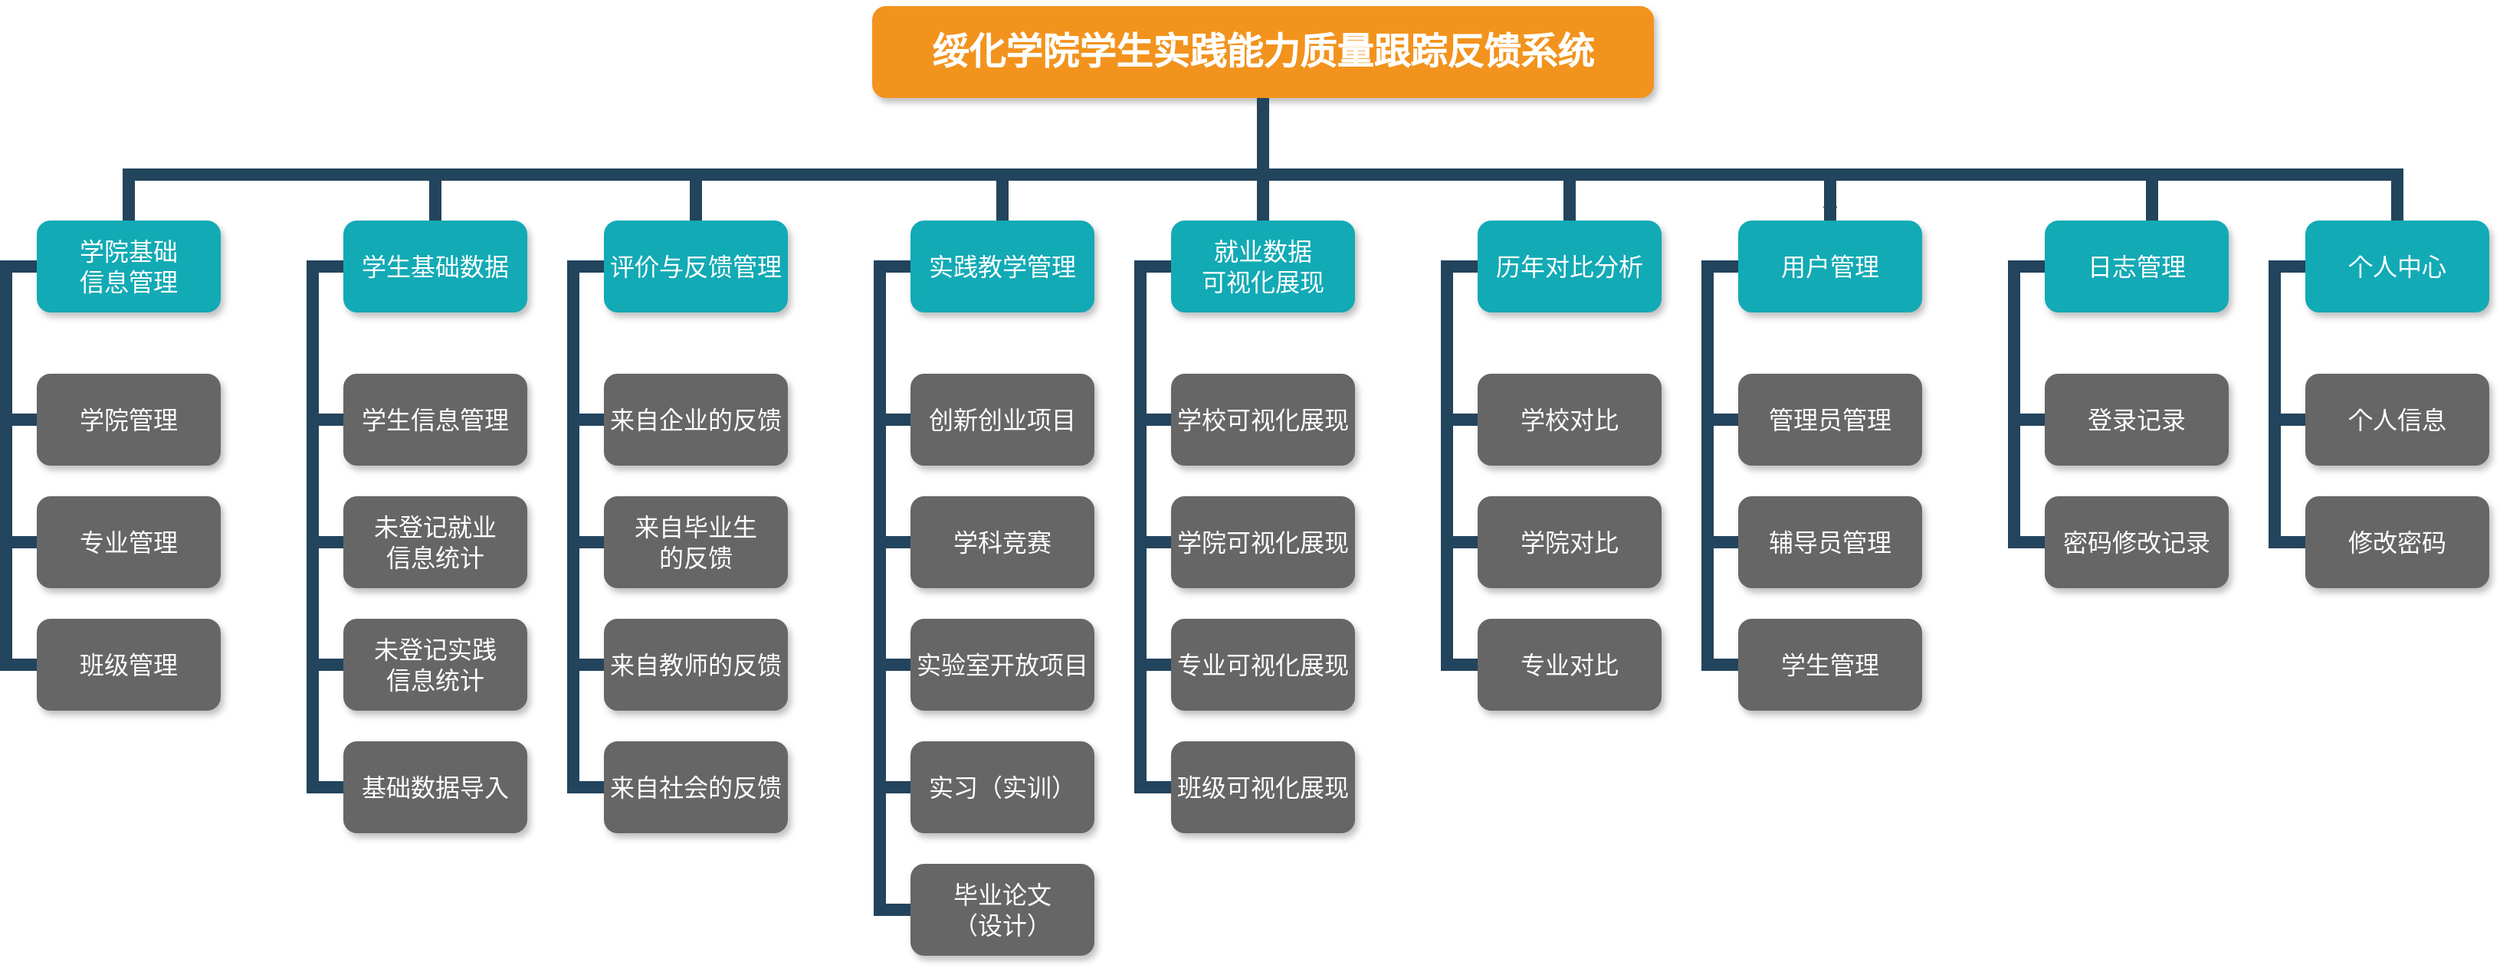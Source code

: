 <mxfile version="13.10.0" type="github">
  <diagram name="Page-1" id="64c3da0e-402f-94eb-ee01-a36477274f13">
    <mxGraphModel dx="2031" dy="1007" grid="1" gridSize="10" guides="1" tooltips="1" connect="1" arrows="1" fold="1" page="1" pageScale="1" pageWidth="1169" pageHeight="826" background="#ffffff" math="0" shadow="0">
      <root>
        <mxCell id="0" />
        <mxCell id="1" parent="0" />
        <mxCell id="2" value="绥化学院学生实践能力质量跟踪反馈系统" style="whiteSpace=wrap;rounded=1;shadow=1;strokeColor=none;fontColor=#FFFFFF;fontStyle=1;fontSize=24;fillColor=#F2931E;" parent="1" vertex="1">
          <mxGeometry x="985" y="120" width="510" height="60" as="geometry" />
        </mxCell>
        <mxCell id="10" value="学院基础&#xa;信息管理" style="whiteSpace=wrap;rounded=1;fillColor=#12AAB5;strokeColor=none;shadow=1;fontColor=#FFFFFF;fontSize=16;fontStyle=0" parent="1" vertex="1">
          <mxGeometry x="440" y="260.0" width="120" height="60" as="geometry" />
        </mxCell>
        <mxCell id="12" value="学生基础数据" style="whiteSpace=wrap;rounded=1;fillColor=#12AAB5;strokeColor=none;shadow=1;fontColor=#FFFFFF;fontSize=16;fontStyle=0" parent="1" vertex="1">
          <mxGeometry x="640" y="260.0" width="120" height="60" as="geometry" />
        </mxCell>
        <mxCell id="23" value="学院管理" style="whiteSpace=wrap;rounded=1;strokeColor=none;shadow=1;fontColor=#FFFFFF;fontStyle=0;fontSize=16;fillColor=#666666;" parent="1" vertex="1">
          <mxGeometry x="440.0" y="360.0" width="120" height="60" as="geometry" />
        </mxCell>
        <mxCell id="24" value="专业管理" style="whiteSpace=wrap;rounded=1;strokeColor=none;shadow=1;fontColor=#FFFFFF;fontStyle=0;fontSize=16;fillColor=#666666;" parent="1" vertex="1">
          <mxGeometry x="440.0" y="440.0" width="120" height="60" as="geometry" />
        </mxCell>
        <mxCell id="25" value="班级管理" style="whiteSpace=wrap;rounded=1;strokeColor=none;shadow=1;fontColor=#FFFFFF;fontStyle=0;fontSize=16;fillColor=#666666;" parent="1" vertex="1">
          <mxGeometry x="440.0" y="520.0" width="120" height="60" as="geometry" />
        </mxCell>
        <mxCell id="38" value="学生信息管理" style="whiteSpace=wrap;rounded=1;strokeColor=none;shadow=1;fontColor=#FFFFFF;fontStyle=0;fontSize=16;fillColor=#666666;" parent="1" vertex="1">
          <mxGeometry x="640.0" y="360.0" width="120" height="60" as="geometry" />
        </mxCell>
        <mxCell id="39" value="未登记就业&#xa;信息统计" style="whiteSpace=wrap;rounded=1;strokeColor=none;shadow=1;fontColor=#FFFFFF;fontStyle=0;fontSize=16;fillColor=#666666;" parent="1" vertex="1">
          <mxGeometry x="640.0" y="440.0" width="120" height="60" as="geometry" />
        </mxCell>
        <mxCell id="40" value="未登记实践&#xa;信息统计" style="whiteSpace=wrap;rounded=1;strokeColor=none;shadow=1;fontColor=#FFFFFF;fontStyle=0;fontSize=16;fillColor=#666666;" parent="1" vertex="1">
          <mxGeometry x="640.0" y="520.0" width="120" height="60" as="geometry" />
        </mxCell>
        <mxCell id="41" value="基础数据导入" style="whiteSpace=wrap;rounded=1;strokeColor=none;shadow=1;fontColor=#FFFFFF;fontStyle=0;fontSize=16;fillColor=#666666;" parent="1" vertex="1">
          <mxGeometry x="640.0" y="600.0" width="120" height="60" as="geometry" />
        </mxCell>
        <mxCell id="43" value="评价与反馈管理" style="whiteSpace=wrap;rounded=1;fillColor=#12AAB5;strokeColor=none;shadow=1;fontColor=#FFFFFF;fontSize=16;fontStyle=0" parent="1" vertex="1">
          <mxGeometry x="810.0" y="260.0" width="120" height="60" as="geometry" />
        </mxCell>
        <mxCell id="44" value="实践教学管理" style="whiteSpace=wrap;rounded=1;fillColor=#12AAB5;strokeColor=none;shadow=1;fontColor=#FFFFFF;fontSize=16;fontStyle=0" parent="1" vertex="1">
          <mxGeometry x="1010.0" y="260.0" width="120" height="60" as="geometry" />
        </mxCell>
        <mxCell id="45" value="来自企业的反馈" style="whiteSpace=wrap;rounded=1;strokeColor=none;shadow=1;fontColor=#FFFFFF;fontStyle=0;fontSize=16;fillColor=#666666;" parent="1" vertex="1">
          <mxGeometry x="810.0" y="360.0" width="120" height="60" as="geometry" />
        </mxCell>
        <mxCell id="46" value="来自毕业生&#xa;的反馈" style="whiteSpace=wrap;rounded=1;strokeColor=none;shadow=1;fontColor=#FFFFFF;fontStyle=0;fontSize=16;fillColor=#666666;" parent="1" vertex="1">
          <mxGeometry x="810.0" y="440.0" width="120" height="60" as="geometry" />
        </mxCell>
        <mxCell id="47" value="来自教师的反馈" style="whiteSpace=wrap;rounded=1;strokeColor=none;shadow=1;fontColor=#FFFFFF;fontStyle=0;fontSize=16;fillColor=#666666;" parent="1" vertex="1">
          <mxGeometry x="810.0" y="520.0" width="120" height="60" as="geometry" />
        </mxCell>
        <mxCell id="48" value="来自社会的反馈" style="whiteSpace=wrap;rounded=1;strokeColor=none;shadow=1;fontColor=#FFFFFF;fontStyle=0;fontSize=16;fillColor=#666666;" parent="1" vertex="1">
          <mxGeometry x="810" y="600.0" width="120" height="60" as="geometry" />
        </mxCell>
        <mxCell id="50" value="创新创业项目" style="whiteSpace=wrap;rounded=1;strokeColor=none;shadow=1;fontColor=#FFFFFF;fontStyle=0;fontSize=16;fillColor=#666666;" parent="1" vertex="1">
          <mxGeometry x="1010.0" y="360.0" width="120" height="60" as="geometry" />
        </mxCell>
        <mxCell id="51" value="学科竞赛" style="whiteSpace=wrap;rounded=1;strokeColor=none;shadow=1;fontColor=#FFFFFF;fontStyle=0;fontSize=16;fillColor=#666666;" parent="1" vertex="1">
          <mxGeometry x="1010.0" y="440.0" width="120" height="60" as="geometry" />
        </mxCell>
        <mxCell id="52" value="实验室开放项目" style="whiteSpace=wrap;rounded=1;strokeColor=none;shadow=1;fontColor=#FFFFFF;fontStyle=0;fontSize=16;fillColor=#666666;" parent="1" vertex="1">
          <mxGeometry x="1010.0" y="520.0" width="120" height="60" as="geometry" />
        </mxCell>
        <mxCell id="53" value="实习（实训）" style="whiteSpace=wrap;rounded=1;strokeColor=none;shadow=1;fontColor=#FFFFFF;fontStyle=0;fontSize=16;fillColor=#666666;" parent="1" vertex="1">
          <mxGeometry x="1010.0" y="600.0" width="120" height="60" as="geometry" />
        </mxCell>
        <mxCell id="54" value="毕业论文&#xa;（设计）" style="whiteSpace=wrap;rounded=1;strokeColor=none;shadow=1;fontColor=#FFFFFF;fontStyle=0;fontSize=16;fillColor=#666666;" parent="1" vertex="1">
          <mxGeometry x="1010.0" y="680.0" width="120" height="60" as="geometry" />
        </mxCell>
        <mxCell id="105" value="" style="edgeStyle=elbowEdgeStyle;elbow=horizontal;rounded=0;fontColor=#000000;endArrow=none;endFill=0;strokeWidth=8;strokeColor=#23445D;fontSize=16;fontStyle=0" parent="1" source="10" target="23" edge="1">
          <mxGeometry width="100" height="100" relative="1" as="geometry">
            <mxPoint x="380" y="440" as="sourcePoint" />
            <mxPoint x="480" y="340" as="targetPoint" />
            <Array as="points">
              <mxPoint x="420" y="340" />
            </Array>
          </mxGeometry>
        </mxCell>
        <mxCell id="106" value="" style="edgeStyle=elbowEdgeStyle;elbow=horizontal;rounded=0;fontColor=#000000;endArrow=none;endFill=0;strokeWidth=8;strokeColor=#23445D;fontSize=16;fontStyle=0" parent="1" source="10" target="24" edge="1">
          <mxGeometry width="100" height="100" relative="1" as="geometry">
            <mxPoint x="450" y="300" as="sourcePoint" />
            <mxPoint x="450" y="400" as="targetPoint" />
            <Array as="points">
              <mxPoint x="420" y="360" />
            </Array>
          </mxGeometry>
        </mxCell>
        <mxCell id="110" value="" style="edgeStyle=elbowEdgeStyle;elbow=horizontal;rounded=0;fontColor=#000000;endArrow=none;endFill=0;strokeWidth=8;strokeColor=#23445D;fontSize=16;fontStyle=0" parent="1" source="10" target="25" edge="1">
          <mxGeometry width="100" height="100" relative="1" as="geometry">
            <mxPoint x="480" y="330" as="sourcePoint" />
            <mxPoint x="480" y="430" as="targetPoint" />
            <Array as="points">
              <mxPoint x="420" y="390" />
            </Array>
          </mxGeometry>
        </mxCell>
        <mxCell id="111" value="" style="edgeStyle=elbowEdgeStyle;elbow=horizontal;rounded=0;fontColor=#000000;endArrow=none;endFill=0;strokeWidth=8;strokeColor=#23445D;fontSize=16;fontStyle=0" parent="1" target="38" edge="1">
          <mxGeometry width="100" height="100" relative="1" as="geometry">
            <mxPoint x="630" y="290.0" as="sourcePoint" />
            <mxPoint x="630" y="390.0" as="targetPoint" />
            <Array as="points">
              <mxPoint x="620" y="340" />
            </Array>
          </mxGeometry>
        </mxCell>
        <mxCell id="112" value="" style="edgeStyle=elbowEdgeStyle;elbow=horizontal;rounded=0;fontColor=#000000;endArrow=none;endFill=0;strokeWidth=8;strokeColor=#23445D;fontSize=16;fontStyle=0" parent="1" source="12" target="39" edge="1">
          <mxGeometry width="100" height="100" relative="1" as="geometry">
            <mxPoint x="630" y="290.0" as="sourcePoint" />
            <mxPoint x="630" y="470.0" as="targetPoint" />
            <Array as="points">
              <mxPoint x="620" y="380" />
            </Array>
          </mxGeometry>
        </mxCell>
        <mxCell id="114" value="" style="edgeStyle=elbowEdgeStyle;elbow=horizontal;rounded=0;fontColor=#000000;endArrow=none;endFill=0;strokeWidth=8;strokeColor=#23445D;fontSize=16;fontStyle=0" parent="1" source="12" target="41" edge="1">
          <mxGeometry width="100" height="100" relative="1" as="geometry">
            <mxPoint x="630" y="290.0" as="sourcePoint" />
            <mxPoint x="630.0" y="630.0" as="targetPoint" />
            <Array as="points">
              <mxPoint x="620" y="460" />
            </Array>
          </mxGeometry>
        </mxCell>
        <mxCell id="115" value="" style="edgeStyle=elbowEdgeStyle;elbow=horizontal;rounded=0;fontColor=#000000;endArrow=none;endFill=0;strokeWidth=8;strokeColor=#23445D;fontSize=16;fontStyle=0" parent="1" source="12" target="40" edge="1">
          <mxGeometry width="100" height="100" relative="1" as="geometry">
            <mxPoint x="630" y="290.0" as="sourcePoint" />
            <mxPoint x="630" y="550.0" as="targetPoint" />
            <Array as="points">
              <mxPoint x="620" y="420" />
            </Array>
          </mxGeometry>
        </mxCell>
        <mxCell id="118" value="" style="edgeStyle=elbowEdgeStyle;elbow=horizontal;rounded=0;fontColor=#000000;endArrow=none;endFill=0;strokeWidth=8;strokeColor=#23445D;fontSize=16;fontStyle=0" parent="1" source="43" target="45" edge="1">
          <mxGeometry width="100" height="100" relative="1" as="geometry">
            <mxPoint x="790" y="290.0" as="sourcePoint" />
            <mxPoint x="800.0" y="390" as="targetPoint" />
            <Array as="points">
              <mxPoint x="790" y="340" />
            </Array>
          </mxGeometry>
        </mxCell>
        <mxCell id="119" value="" style="edgeStyle=elbowEdgeStyle;elbow=horizontal;rounded=0;fontColor=#000000;endArrow=none;endFill=0;strokeWidth=8;strokeColor=#23445D;fontSize=16;fontStyle=0" parent="1" source="43" target="46" edge="1">
          <mxGeometry width="100" height="100" relative="1" as="geometry">
            <mxPoint x="800" y="290" as="sourcePoint" />
            <mxPoint x="800.0" y="470" as="targetPoint" />
            <Array as="points">
              <mxPoint x="790" y="380" />
            </Array>
          </mxGeometry>
        </mxCell>
        <mxCell id="121" value="" style="edgeStyle=elbowEdgeStyle;elbow=horizontal;rounded=0;fontColor=#000000;endArrow=none;endFill=0;strokeWidth=8;strokeColor=#23445D;fontSize=16;fontStyle=0" parent="1" source="43" target="48" edge="1">
          <mxGeometry width="100" height="100" relative="1" as="geometry">
            <mxPoint x="800" y="290" as="sourcePoint" />
            <mxPoint x="800" y="630" as="targetPoint" />
            <Array as="points">
              <mxPoint x="790" y="460" />
            </Array>
          </mxGeometry>
        </mxCell>
        <mxCell id="122" value="" style="edgeStyle=elbowEdgeStyle;elbow=horizontal;rounded=0;fontColor=#000000;endArrow=none;endFill=0;strokeWidth=8;strokeColor=#23445D;fontSize=16;fontStyle=0" parent="1" source="43" target="47" edge="1">
          <mxGeometry width="100" height="100" relative="1" as="geometry">
            <mxPoint x="800" y="290" as="sourcePoint" />
            <mxPoint x="800.0" y="550" as="targetPoint" />
            <Array as="points">
              <mxPoint x="790" y="430" />
            </Array>
          </mxGeometry>
        </mxCell>
        <mxCell id="123" value="" style="edgeStyle=elbowEdgeStyle;elbow=horizontal;rounded=0;fontColor=#000000;endArrow=none;endFill=0;strokeWidth=8;strokeColor=#23445D;fontSize=16;fontStyle=0" parent="1" source="44" target="50" edge="1">
          <mxGeometry width="100" height="100" relative="1" as="geometry">
            <mxPoint x="980" y="290.0" as="sourcePoint" />
            <mxPoint x="990.0" y="390" as="targetPoint" />
            <Array as="points">
              <mxPoint x="990" y="340" />
            </Array>
          </mxGeometry>
        </mxCell>
        <mxCell id="124" value="" style="edgeStyle=elbowEdgeStyle;elbow=horizontal;rounded=0;fontColor=#000000;endArrow=none;endFill=0;strokeWidth=8;strokeColor=#23445D;fontSize=16;fontStyle=0" parent="1" source="44" target="51" edge="1">
          <mxGeometry width="100" height="100" relative="1" as="geometry">
            <mxPoint x="990" y="290" as="sourcePoint" />
            <mxPoint x="990.0" y="470" as="targetPoint" />
            <Array as="points">
              <mxPoint x="990" y="380" />
            </Array>
          </mxGeometry>
        </mxCell>
        <mxCell id="125" value="" style="edgeStyle=elbowEdgeStyle;elbow=horizontal;rounded=0;fontColor=#000000;endArrow=none;endFill=0;strokeWidth=8;strokeColor=#23445D;fontSize=16;fontStyle=0" parent="1" source="44" target="54" edge="1">
          <mxGeometry width="100" height="100" relative="1" as="geometry">
            <mxPoint x="990" y="290" as="sourcePoint" />
            <mxPoint x="990" y="710" as="targetPoint" />
            <Array as="points">
              <mxPoint x="990" y="500" />
            </Array>
          </mxGeometry>
        </mxCell>
        <mxCell id="126" value="" style="edgeStyle=elbowEdgeStyle;elbow=horizontal;rounded=0;fontColor=#000000;endArrow=none;endFill=0;strokeWidth=8;strokeColor=#23445D;fontSize=16;fontStyle=0" parent="1" source="44" target="53" edge="1">
          <mxGeometry width="100" height="100" relative="1" as="geometry">
            <mxPoint x="990" y="290" as="sourcePoint" />
            <mxPoint x="990" y="630" as="targetPoint" />
            <Array as="points">
              <mxPoint x="990" y="460" />
            </Array>
          </mxGeometry>
        </mxCell>
        <mxCell id="127" value="" style="edgeStyle=elbowEdgeStyle;elbow=horizontal;rounded=0;fontColor=#000000;endArrow=none;endFill=0;strokeWidth=8;strokeColor=#23445D;fontSize=16;fontStyle=0" parent="1" source="44" target="52" edge="1">
          <mxGeometry width="100" height="100" relative="1" as="geometry">
            <mxPoint x="990" y="290" as="sourcePoint" />
            <mxPoint x="990.0" y="550" as="targetPoint" />
            <Array as="points">
              <mxPoint x="990" y="430" />
            </Array>
          </mxGeometry>
        </mxCell>
        <mxCell id="133" value="就业数据&#xa;可视化展现" style="whiteSpace=wrap;rounded=1;fillColor=#12AAB5;strokeColor=none;shadow=1;fontColor=#FFFFFF;fontSize=16;fontStyle=0" parent="1" vertex="1">
          <mxGeometry x="1180.0" y="260.0" width="120" height="60" as="geometry" />
        </mxCell>
        <mxCell id="134" value="历年对比分析" style="whiteSpace=wrap;rounded=1;fillColor=#12AAB5;strokeColor=none;shadow=1;fontColor=#FFFFFF;fontSize=16;fontStyle=0" parent="1" vertex="1">
          <mxGeometry x="1380.0" y="260.0" width="120" height="60" as="geometry" />
        </mxCell>
        <mxCell id="135" value="学校可视化展现" style="whiteSpace=wrap;rounded=1;strokeColor=none;shadow=1;fontColor=#FFFFFF;fontStyle=0;fontSize=16;fillColor=#666666;" parent="1" vertex="1">
          <mxGeometry x="1180.0" y="360.0" width="120" height="60" as="geometry" />
        </mxCell>
        <mxCell id="136" value="学院可视化展现" style="whiteSpace=wrap;rounded=1;strokeColor=none;shadow=1;fontColor=#FFFFFF;fontStyle=0;fontSize=16;fillColor=#666666;" parent="1" vertex="1">
          <mxGeometry x="1180" y="440.0" width="120" height="60" as="geometry" />
        </mxCell>
        <mxCell id="137" value="专业可视化展现" style="whiteSpace=wrap;rounded=1;strokeColor=none;shadow=1;fontColor=#FFFFFF;fontStyle=0;fontSize=16;fillColor=#666666;" parent="1" vertex="1">
          <mxGeometry x="1180.0" y="520.0" width="120" height="60" as="geometry" />
        </mxCell>
        <mxCell id="138" value="班级可视化展现" style="whiteSpace=wrap;rounded=1;strokeColor=none;shadow=1;fontColor=#FFFFFF;fontStyle=0;fontSize=16;fillColor=#666666;" parent="1" vertex="1">
          <mxGeometry x="1180" y="600.0" width="120" height="60" as="geometry" />
        </mxCell>
        <mxCell id="140" value="学校对比" style="whiteSpace=wrap;rounded=1;strokeColor=none;shadow=1;fontColor=#FFFFFF;fontStyle=0;fontSize=16;fillColor=#666666;" parent="1" vertex="1">
          <mxGeometry x="1380.0" y="360.0" width="120" height="60" as="geometry" />
        </mxCell>
        <mxCell id="141" value="学院对比" style="whiteSpace=wrap;rounded=1;strokeColor=none;shadow=1;fontColor=#FFFFFF;fontStyle=0;fontSize=16;fillColor=#666666;" parent="1" vertex="1">
          <mxGeometry x="1380.0" y="440.0" width="120" height="60" as="geometry" />
        </mxCell>
        <mxCell id="142" value="专业对比" style="whiteSpace=wrap;rounded=1;strokeColor=none;shadow=1;fontColor=#FFFFFF;fontStyle=0;fontSize=16;fillColor=#666666;" parent="1" vertex="1">
          <mxGeometry x="1380.0" y="520.0" width="120" height="60" as="geometry" />
        </mxCell>
        <mxCell id="145" value="" style="edgeStyle=elbowEdgeStyle;elbow=horizontal;rounded=0;fontColor=#000000;endArrow=none;endFill=0;strokeWidth=8;strokeColor=#23445D;fontSize=16;fontStyle=0" parent="1" source="133" target="135" edge="1">
          <mxGeometry width="100" height="100" relative="1" as="geometry">
            <mxPoint x="1160" y="290.0" as="sourcePoint" />
            <mxPoint x="1170.0" y="390" as="targetPoint" />
            <Array as="points">
              <mxPoint x="1160" y="340" />
            </Array>
          </mxGeometry>
        </mxCell>
        <mxCell id="146" value="" style="edgeStyle=elbowEdgeStyle;elbow=horizontal;rounded=0;fontColor=#000000;endArrow=none;endFill=0;strokeWidth=8;strokeColor=#23445D;fontSize=16;fontStyle=0" parent="1" source="133" target="136" edge="1">
          <mxGeometry width="100" height="100" relative="1" as="geometry">
            <mxPoint x="1170" y="290" as="sourcePoint" />
            <mxPoint x="1170.0" y="470" as="targetPoint" />
            <Array as="points">
              <mxPoint x="1160" y="380" />
            </Array>
          </mxGeometry>
        </mxCell>
        <mxCell id="148" value="" style="edgeStyle=elbowEdgeStyle;elbow=horizontal;rounded=0;fontColor=#000000;endArrow=none;endFill=0;strokeWidth=8;strokeColor=#23445D;fontSize=16;fontStyle=0" parent="1" source="133" target="138" edge="1">
          <mxGeometry width="100" height="100" relative="1" as="geometry">
            <mxPoint x="1170" y="290" as="sourcePoint" />
            <mxPoint x="1170" y="630" as="targetPoint" />
            <Array as="points">
              <mxPoint x="1160" y="460" />
            </Array>
          </mxGeometry>
        </mxCell>
        <mxCell id="149" value="" style="edgeStyle=elbowEdgeStyle;elbow=horizontal;rounded=0;fontColor=#000000;endArrow=none;endFill=0;strokeWidth=8;strokeColor=#23445D;fontSize=16;fontStyle=0" parent="1" source="133" target="137" edge="1">
          <mxGeometry width="100" height="100" relative="1" as="geometry">
            <mxPoint x="1170" y="290" as="sourcePoint" />
            <mxPoint x="1170.0" y="550" as="targetPoint" />
            <Array as="points">
              <mxPoint x="1160" y="430" />
            </Array>
          </mxGeometry>
        </mxCell>
        <mxCell id="150" value="" style="edgeStyle=elbowEdgeStyle;elbow=horizontal;rounded=0;fontColor=#000000;endArrow=none;endFill=0;strokeWidth=8;strokeColor=#23445D;fontSize=16;fontStyle=0" parent="1" source="134" target="140" edge="1">
          <mxGeometry width="100" height="100" relative="1" as="geometry">
            <mxPoint x="1350" y="290.0" as="sourcePoint" />
            <mxPoint x="1360.0" y="390" as="targetPoint" />
            <Array as="points">
              <mxPoint x="1360" y="340" />
            </Array>
          </mxGeometry>
        </mxCell>
        <mxCell id="151" value="" style="edgeStyle=elbowEdgeStyle;elbow=horizontal;rounded=0;fontColor=#000000;endArrow=none;endFill=0;strokeWidth=8;strokeColor=#23445D;fontSize=16;fontStyle=0" parent="1" source="134" target="141" edge="1">
          <mxGeometry width="100" height="100" relative="1" as="geometry">
            <mxPoint x="1360" y="290" as="sourcePoint" />
            <mxPoint x="1360.0" y="470" as="targetPoint" />
            <Array as="points">
              <mxPoint x="1360" y="380" />
            </Array>
          </mxGeometry>
        </mxCell>
        <mxCell id="154" value="" style="edgeStyle=elbowEdgeStyle;elbow=horizontal;rounded=0;fontColor=#000000;endArrow=none;endFill=0;strokeWidth=8;strokeColor=#23445D;fontSize=16;fontStyle=0" parent="1" source="134" target="142" edge="1">
          <mxGeometry width="100" height="100" relative="1" as="geometry">
            <mxPoint x="1360" y="290" as="sourcePoint" />
            <mxPoint x="1360.0" y="550" as="targetPoint" />
            <Array as="points">
              <mxPoint x="1360" y="430" />
            </Array>
          </mxGeometry>
        </mxCell>
        <mxCell id="7uPClmpA7277DwavXmE7-244" style="edgeStyle=orthogonalEdgeStyle;rounded=0;orthogonalLoop=1;jettySize=auto;html=1;fontStyle=0" edge="1" parent="1" source="155">
          <mxGeometry relative="1" as="geometry">
            <mxPoint x="1610" y="260" as="targetPoint" />
          </mxGeometry>
        </mxCell>
        <mxCell id="155" value="用户管理" style="whiteSpace=wrap;rounded=1;fillColor=#12AAB5;strokeColor=none;shadow=1;fontColor=#FFFFFF;fontSize=16;fontStyle=0" parent="1" vertex="1">
          <mxGeometry x="1550.0" y="260.0" width="120" height="60" as="geometry" />
        </mxCell>
        <mxCell id="156" value="日志管理" style="whiteSpace=wrap;rounded=1;fillColor=#12AAB5;strokeColor=none;shadow=1;fontColor=#FFFFFF;fontSize=16;fontStyle=0" parent="1" vertex="1">
          <mxGeometry x="1750.0" y="260.0" width="120" height="60" as="geometry" />
        </mxCell>
        <mxCell id="157" value="管理员管理" style="whiteSpace=wrap;rounded=1;strokeColor=none;shadow=1;fontColor=#FFFFFF;fontStyle=0;fontSize=16;fillColor=#666666;" parent="1" vertex="1">
          <mxGeometry x="1550.0" y="360.0" width="120" height="60" as="geometry" />
        </mxCell>
        <mxCell id="158" value="辅导员管理" style="whiteSpace=wrap;rounded=1;strokeColor=none;shadow=1;fontColor=#FFFFFF;fontStyle=0;fontSize=16;fillColor=#666666;" parent="1" vertex="1">
          <mxGeometry x="1550" y="440.0" width="120" height="60" as="geometry" />
        </mxCell>
        <mxCell id="159" value="学生管理" style="whiteSpace=wrap;rounded=1;strokeColor=none;shadow=1;fontColor=#FFFFFF;fontStyle=0;fontSize=16;fillColor=#666666;" parent="1" vertex="1">
          <mxGeometry x="1550.0" y="520.0" width="120" height="60" as="geometry" />
        </mxCell>
        <mxCell id="162" value="登录记录" style="whiteSpace=wrap;rounded=1;strokeColor=none;shadow=1;fontColor=#FFFFFF;fontStyle=0;fontSize=16;fillColor=#666666;" parent="1" vertex="1">
          <mxGeometry x="1750.0" y="360.0" width="120" height="60" as="geometry" />
        </mxCell>
        <mxCell id="163" value="密码修改记录" style="whiteSpace=wrap;rounded=1;strokeColor=none;shadow=1;fontColor=#FFFFFF;fontStyle=0;fontSize=16;fillColor=#666666;" parent="1" vertex="1">
          <mxGeometry x="1750.0" y="440.0" width="120" height="60" as="geometry" />
        </mxCell>
        <mxCell id="167" value="" style="edgeStyle=elbowEdgeStyle;elbow=horizontal;rounded=0;fontColor=#000000;endArrow=none;endFill=0;strokeWidth=8;strokeColor=#23445D;fontSize=16;fontStyle=0" parent="1" source="155" target="157" edge="1">
          <mxGeometry width="100" height="100" relative="1" as="geometry">
            <mxPoint x="1530" y="290.0" as="sourcePoint" />
            <mxPoint x="1540.0" y="390.0" as="targetPoint" />
            <Array as="points">
              <mxPoint x="1530" y="340.0" />
            </Array>
          </mxGeometry>
        </mxCell>
        <mxCell id="168" value="" style="edgeStyle=elbowEdgeStyle;elbow=horizontal;rounded=0;fontColor=#000000;endArrow=none;endFill=0;strokeWidth=8;strokeColor=#23445D;fontSize=16;fontStyle=0" parent="1" source="155" target="158" edge="1">
          <mxGeometry width="100" height="100" relative="1" as="geometry">
            <mxPoint x="1540" y="290.0" as="sourcePoint" />
            <mxPoint x="1540.0" y="470.0" as="targetPoint" />
            <Array as="points">
              <mxPoint x="1530" y="380.0" />
            </Array>
          </mxGeometry>
        </mxCell>
        <mxCell id="171" value="" style="edgeStyle=elbowEdgeStyle;elbow=horizontal;rounded=0;fontColor=#000000;endArrow=none;endFill=0;strokeWidth=8;strokeColor=#23445D;fontSize=16;fontStyle=0" parent="1" source="155" target="159" edge="1">
          <mxGeometry width="100" height="100" relative="1" as="geometry">
            <mxPoint x="1540" y="290.0" as="sourcePoint" />
            <mxPoint x="1540.0" y="550.0" as="targetPoint" />
            <Array as="points">
              <mxPoint x="1530" y="430.0" />
            </Array>
          </mxGeometry>
        </mxCell>
        <mxCell id="172" value="" style="edgeStyle=elbowEdgeStyle;elbow=horizontal;rounded=0;fontColor=#000000;endArrow=none;endFill=0;strokeWidth=8;strokeColor=#23445D;fontSize=16;fontStyle=0" parent="1" source="156" target="162" edge="1">
          <mxGeometry width="100" height="100" relative="1" as="geometry">
            <mxPoint x="1720" y="290.0" as="sourcePoint" />
            <mxPoint x="1730.0" y="390.0" as="targetPoint" />
            <Array as="points">
              <mxPoint x="1730" y="340.0" />
            </Array>
          </mxGeometry>
        </mxCell>
        <mxCell id="173" value="" style="edgeStyle=elbowEdgeStyle;elbow=horizontal;rounded=0;fontColor=#000000;endArrow=none;endFill=0;strokeWidth=8;strokeColor=#23445D;fontSize=16;fontStyle=0" parent="1" source="156" target="163" edge="1">
          <mxGeometry width="100" height="100" relative="1" as="geometry">
            <mxPoint x="1730" y="290.0" as="sourcePoint" />
            <mxPoint x="1730.0" y="470.0" as="targetPoint" />
            <Array as="points">
              <mxPoint x="1730" y="380.0" />
            </Array>
          </mxGeometry>
        </mxCell>
        <mxCell id="177" value="个人中心" style="whiteSpace=wrap;rounded=1;fillColor=#12AAB5;strokeColor=none;shadow=1;fontColor=#FFFFFF;fontSize=16;fontStyle=0" parent="1" vertex="1">
          <mxGeometry x="1920.0" y="260.0" width="120" height="60" as="geometry" />
        </mxCell>
        <mxCell id="179" value="个人信息" style="whiteSpace=wrap;rounded=1;strokeColor=none;shadow=1;fontColor=#FFFFFF;fontStyle=0;fontSize=16;fillColor=#666666;" parent="1" vertex="1">
          <mxGeometry x="1920.0" y="360.0" width="120" height="60" as="geometry" />
        </mxCell>
        <mxCell id="180" value="修改密码" style="whiteSpace=wrap;rounded=1;strokeColor=none;shadow=1;fontColor=#FFFFFF;fontStyle=0;fontSize=16;fillColor=#666666;" parent="1" vertex="1">
          <mxGeometry x="1920" y="440.0" width="120" height="60" as="geometry" />
        </mxCell>
        <mxCell id="189" value="" style="edgeStyle=elbowEdgeStyle;elbow=horizontal;rounded=0;fontColor=#000000;endArrow=none;endFill=0;strokeWidth=8;strokeColor=#23445D;fontSize=16;fontStyle=0" parent="1" source="177" target="179" edge="1">
          <mxGeometry width="100" height="100" relative="1" as="geometry">
            <mxPoint x="1900" y="290.0" as="sourcePoint" />
            <mxPoint x="1910.0" y="390.0" as="targetPoint" />
            <Array as="points">
              <mxPoint x="1900" y="340.0" />
            </Array>
          </mxGeometry>
        </mxCell>
        <mxCell id="190" value="" style="edgeStyle=elbowEdgeStyle;elbow=horizontal;rounded=0;fontColor=#000000;endArrow=none;endFill=0;strokeWidth=8;strokeColor=#23445D;fontSize=16;fontStyle=0" parent="1" source="177" target="180" edge="1">
          <mxGeometry width="100" height="100" relative="1" as="geometry">
            <mxPoint x="1910" y="290.0" as="sourcePoint" />
            <mxPoint x="1910.0" y="470.0" as="targetPoint" />
            <Array as="points">
              <mxPoint x="1900" y="380.0" />
            </Array>
          </mxGeometry>
        </mxCell>
        <mxCell id="229" value="" style="edgeStyle=elbowEdgeStyle;elbow=vertical;rounded=0;fontColor=#000000;endArrow=none;endFill=0;strokeWidth=8;strokeColor=#23445D;entryX=0.5;entryY=0;entryDx=0;entryDy=0;" parent="1" source="2" target="12" edge="1">
          <mxGeometry width="100" height="100" relative="1" as="geometry">
            <mxPoint x="910" y="100" as="sourcePoint" />
            <mxPoint x="600" y="130.0" as="targetPoint" />
            <Array as="points">
              <mxPoint x="1240" y="230" />
              <mxPoint x="1240" y="230" />
            </Array>
          </mxGeometry>
        </mxCell>
        <mxCell id="7uPClmpA7277DwavXmE7-234" value="" style="edgeStyle=elbowEdgeStyle;elbow=vertical;rounded=0;fontColor=#000000;endArrow=none;endFill=0;strokeWidth=8;strokeColor=#23445D;entryX=0.5;entryY=0;entryDx=0;entryDy=0;exitX=0.5;exitY=0;exitDx=0;exitDy=0;fontStyle=0" edge="1" parent="1" source="177" target="10">
          <mxGeometry width="100" height="100" relative="1" as="geometry">
            <mxPoint x="1990" y="230" as="sourcePoint" />
            <mxPoint x="510" y="220" as="targetPoint" />
            <Array as="points">
              <mxPoint x="670" y="230" />
            </Array>
          </mxGeometry>
        </mxCell>
        <mxCell id="7uPClmpA7277DwavXmE7-239" value="" style="edgeStyle=elbowEdgeStyle;elbow=vertical;rounded=0;fontColor=#000000;endArrow=none;endFill=0;strokeWidth=8;strokeColor=#23445D;exitX=0.5;exitY=1;exitDx=0;exitDy=0;" edge="1" parent="1" source="2">
          <mxGeometry width="100" height="100" relative="1" as="geometry">
            <mxPoint x="1150" y="180" as="sourcePoint" />
            <mxPoint x="1820" y="260" as="targetPoint" />
            <Array as="points">
              <mxPoint x="1480" y="230" />
            </Array>
          </mxGeometry>
        </mxCell>
        <mxCell id="7uPClmpA7277DwavXmE7-241" value="" style="edgeStyle=elbowEdgeStyle;elbow=vertical;rounded=0;fontColor=#000000;endArrow=none;endFill=0;strokeWidth=8;strokeColor=#23445D;" edge="1" parent="1">
          <mxGeometry width="100" height="100" relative="1" as="geometry">
            <mxPoint x="1240" y="200" as="sourcePoint" />
            <mxPoint x="1610" y="260" as="targetPoint" />
            <Array as="points">
              <mxPoint x="1430" y="230" />
            </Array>
          </mxGeometry>
        </mxCell>
        <mxCell id="7uPClmpA7277DwavXmE7-245" value="" style="edgeStyle=elbowEdgeStyle;elbow=vertical;rounded=0;fontColor=#000000;endArrow=none;endFill=0;strokeWidth=8;strokeColor=#23445D;entryX=0.5;entryY=0;entryDx=0;entryDy=0;" edge="1" parent="1" target="134">
          <mxGeometry width="100" height="100" relative="1" as="geometry">
            <mxPoint x="1240" y="200" as="sourcePoint" />
            <mxPoint x="1610" y="260" as="targetPoint" />
            <Array as="points">
              <mxPoint x="1430" y="230" />
            </Array>
          </mxGeometry>
        </mxCell>
        <mxCell id="7uPClmpA7277DwavXmE7-246" value="" style="edgeStyle=elbowEdgeStyle;elbow=vertical;rounded=0;fontColor=#000000;endArrow=none;endFill=0;strokeWidth=8;strokeColor=#23445D;entryX=0.5;entryY=0;entryDx=0;entryDy=0;" edge="1" parent="1" target="133">
          <mxGeometry width="100" height="100" relative="1" as="geometry">
            <mxPoint x="1240" y="200" as="sourcePoint" />
            <mxPoint x="1610" y="260" as="targetPoint" />
            <Array as="points">
              <mxPoint x="1430" y="230" />
            </Array>
          </mxGeometry>
        </mxCell>
        <mxCell id="7uPClmpA7277DwavXmE7-247" value="" style="edgeStyle=elbowEdgeStyle;elbow=vertical;rounded=0;fontColor=#000000;endArrow=none;endFill=0;strokeWidth=8;strokeColor=#23445D;entryX=0.5;entryY=0;entryDx=0;entryDy=0;" edge="1" parent="1" target="44">
          <mxGeometry width="100" height="100" relative="1" as="geometry">
            <mxPoint x="1240" y="200" as="sourcePoint" />
            <mxPoint x="1610" y="260" as="targetPoint" />
            <Array as="points">
              <mxPoint x="1430" y="230" />
            </Array>
          </mxGeometry>
        </mxCell>
        <mxCell id="7uPClmpA7277DwavXmE7-248" value="" style="edgeStyle=elbowEdgeStyle;elbow=vertical;rounded=0;fontColor=#000000;endArrow=none;endFill=0;strokeWidth=8;strokeColor=#23445D;entryX=0.5;entryY=0;entryDx=0;entryDy=0;" edge="1" parent="1" target="43">
          <mxGeometry width="100" height="100" relative="1" as="geometry">
            <mxPoint x="1240" y="200" as="sourcePoint" />
            <mxPoint x="1610" y="260" as="targetPoint" />
            <Array as="points">
              <mxPoint x="1430" y="230" />
            </Array>
          </mxGeometry>
        </mxCell>
      </root>
    </mxGraphModel>
  </diagram>
</mxfile>
